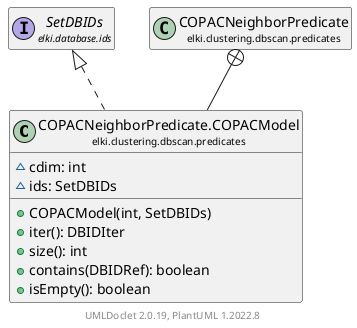 @startuml
    remove .*\.(Instance|Par|Parameterizer|Factory)$
    set namespaceSeparator none
    hide empty fields
    hide empty methods

    class "<size:14>COPACNeighborPredicate.COPACModel\n<size:10>elki.clustering.dbscan.predicates" as elki.clustering.dbscan.predicates.COPACNeighborPredicate.COPACModel [[COPACNeighborPredicate.COPACModel.html]] {
        ~cdim: int
        ~ids: SetDBIDs
        +COPACModel(int, SetDBIDs)
        +iter(): DBIDIter
        +size(): int
        +contains(DBIDRef): boolean
        +isEmpty(): boolean
    }

    interface "<size:14>SetDBIDs\n<size:10>elki.database.ids" as elki.database.ids.SetDBIDs [[../../../database/ids/SetDBIDs.html]]
    class "<size:14>COPACNeighborPredicate\n<size:10>elki.clustering.dbscan.predicates" as elki.clustering.dbscan.predicates.COPACNeighborPredicate [[COPACNeighborPredicate.html]]

    elki.database.ids.SetDBIDs <|.. elki.clustering.dbscan.predicates.COPACNeighborPredicate.COPACModel
    elki.clustering.dbscan.predicates.COPACNeighborPredicate +-- elki.clustering.dbscan.predicates.COPACNeighborPredicate.COPACModel

    center footer UMLDoclet 2.0.19, PlantUML 1.2022.8
@enduml
